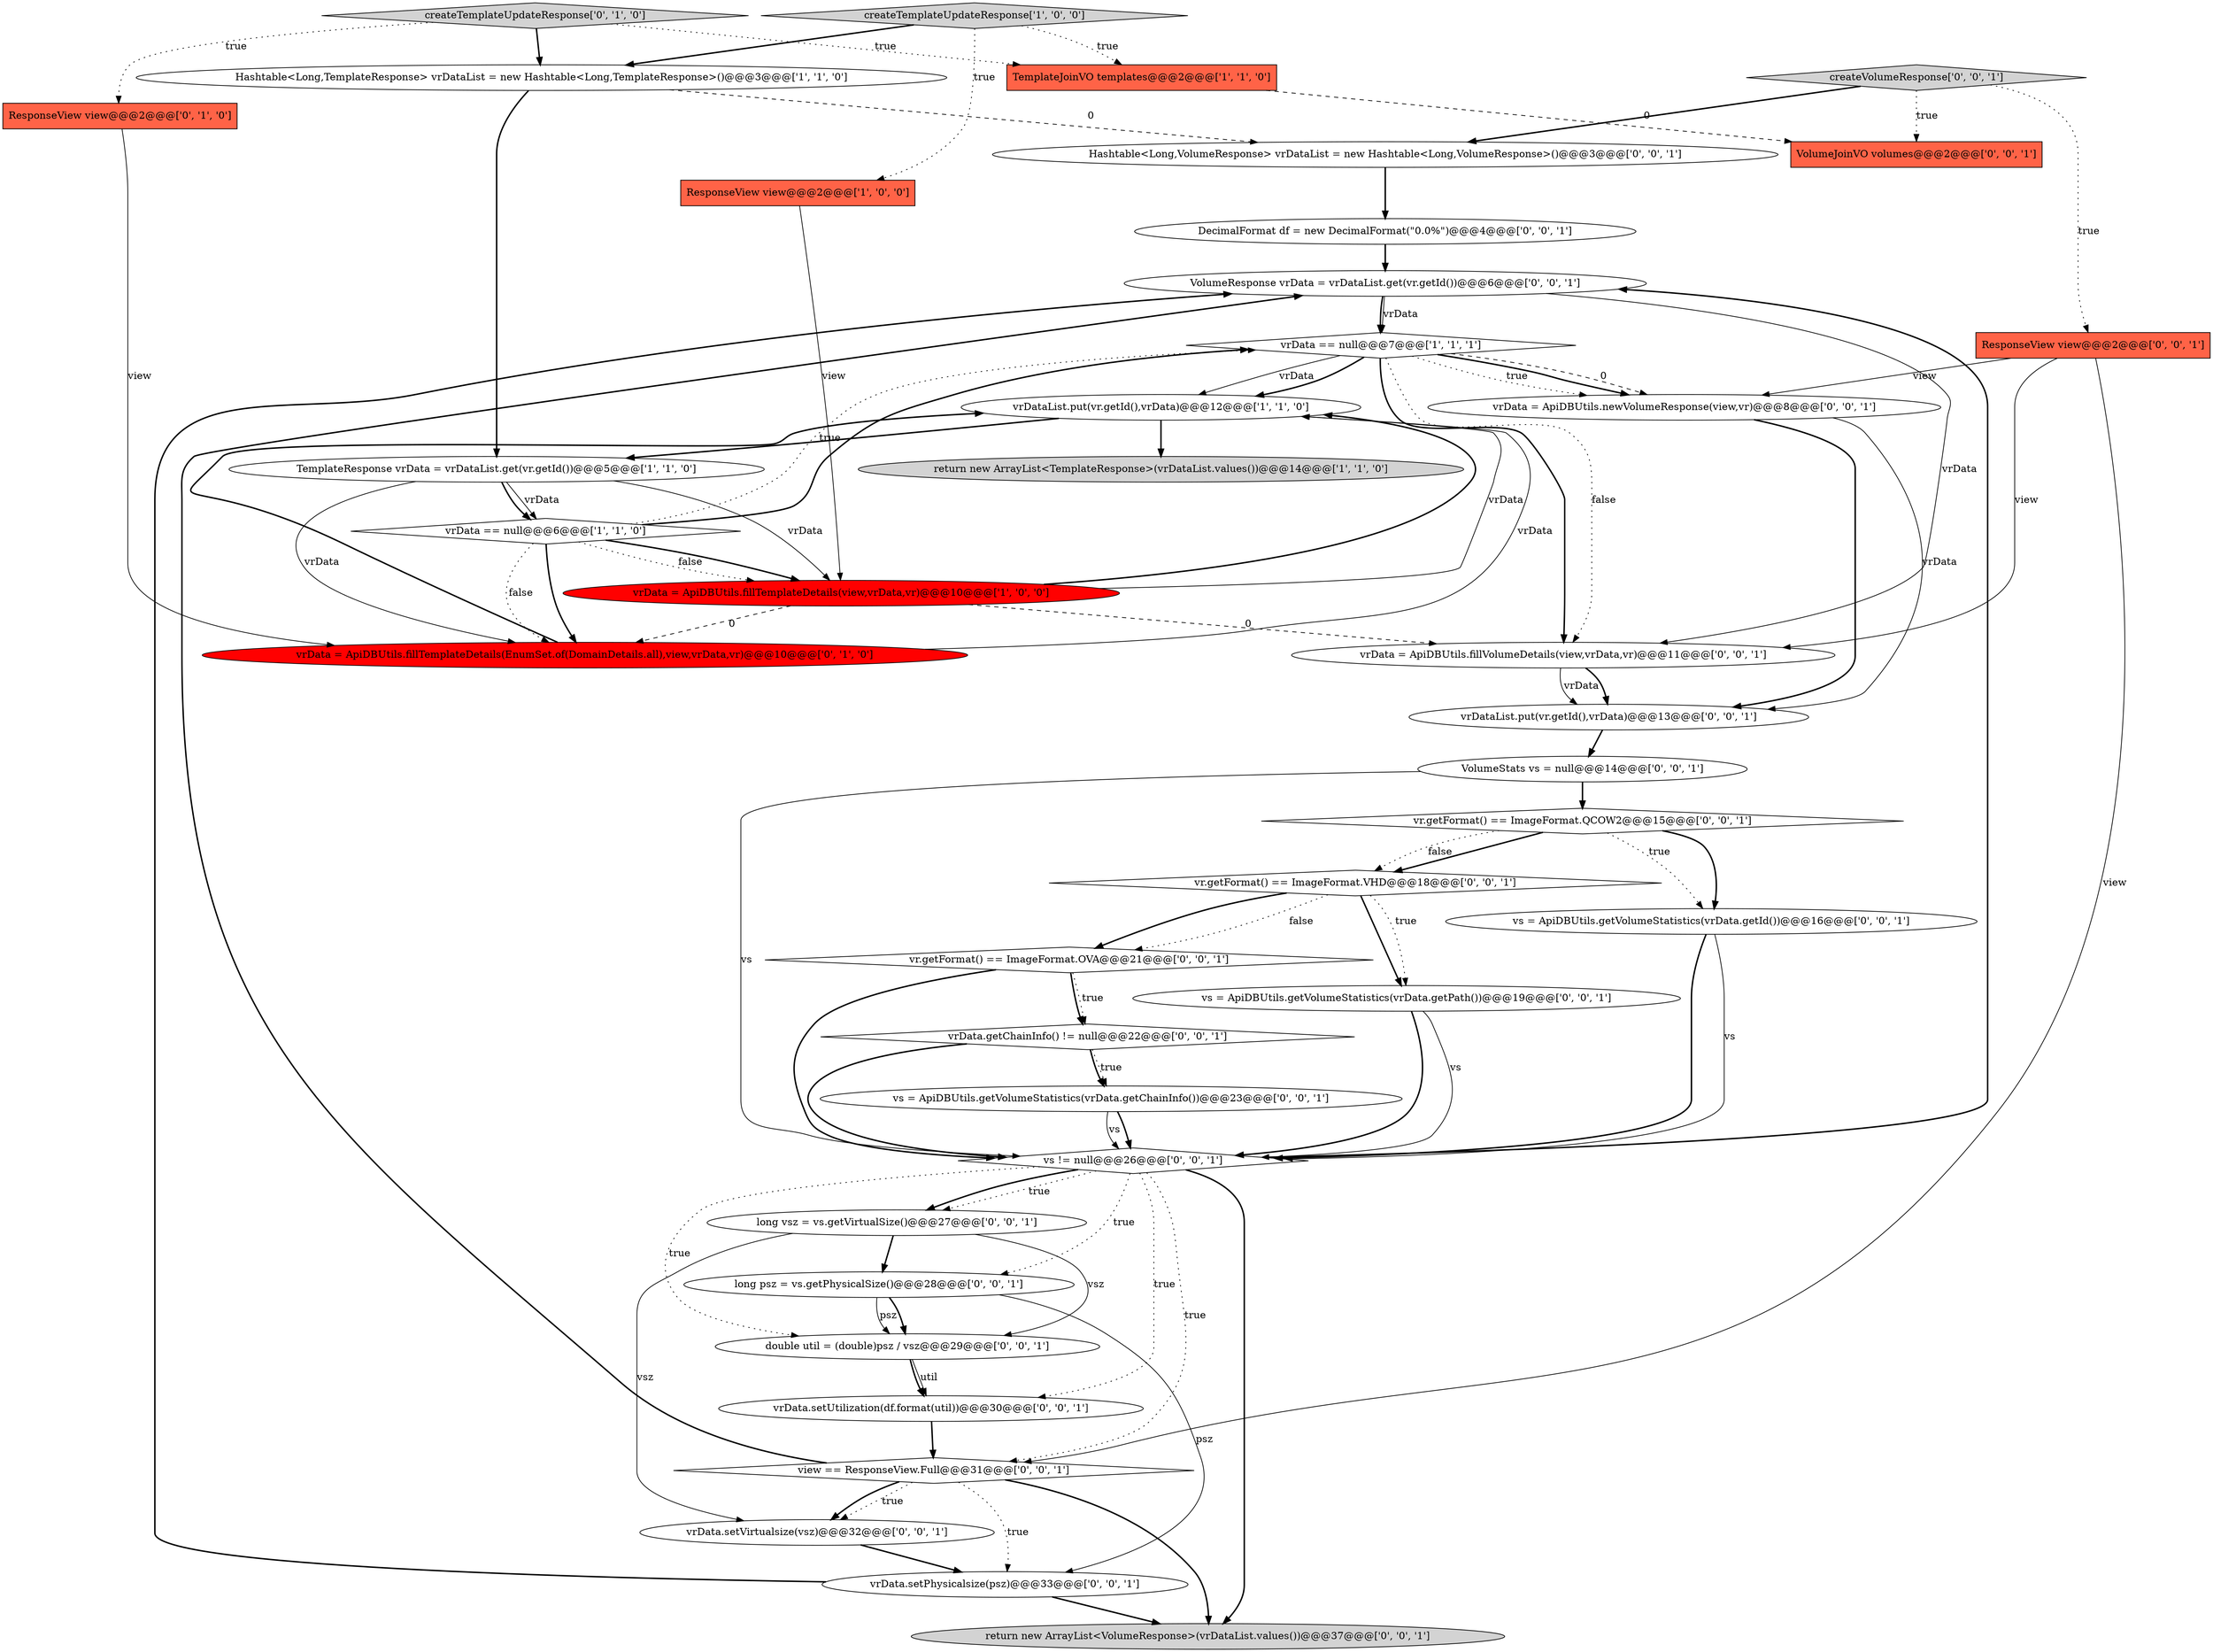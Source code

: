 digraph {
5 [style = filled, label = "TemplateJoinVO templates@@@2@@@['1', '1', '0']", fillcolor = tomato, shape = box image = "AAA0AAABBB1BBB"];
28 [style = filled, label = "vrData.setVirtualsize(vsz)@@@32@@@['0', '0', '1']", fillcolor = white, shape = ellipse image = "AAA0AAABBB3BBB"];
14 [style = filled, label = "double util = (double)psz / vsz@@@29@@@['0', '0', '1']", fillcolor = white, shape = ellipse image = "AAA0AAABBB3BBB"];
3 [style = filled, label = "createTemplateUpdateResponse['1', '0', '0']", fillcolor = lightgray, shape = diamond image = "AAA0AAABBB1BBB"];
19 [style = filled, label = "vrData = ApiDBUtils.fillVolumeDetails(view,vrData,vr)@@@11@@@['0', '0', '1']", fillcolor = white, shape = ellipse image = "AAA0AAABBB3BBB"];
4 [style = filled, label = "vrData == null@@@6@@@['1', '1', '0']", fillcolor = white, shape = diamond image = "AAA0AAABBB1BBB"];
27 [style = filled, label = "long vsz = vs.getVirtualSize()@@@27@@@['0', '0', '1']", fillcolor = white, shape = ellipse image = "AAA0AAABBB3BBB"];
15 [style = filled, label = "view == ResponseView.Full@@@31@@@['0', '0', '1']", fillcolor = white, shape = diamond image = "AAA0AAABBB3BBB"];
33 [style = filled, label = "vrData.setPhysicalsize(psz)@@@33@@@['0', '0', '1']", fillcolor = white, shape = ellipse image = "AAA0AAABBB3BBB"];
9 [style = filled, label = "vrData = ApiDBUtils.fillTemplateDetails(view,vrData,vr)@@@10@@@['1', '0', '0']", fillcolor = red, shape = ellipse image = "AAA1AAABBB1BBB"];
13 [style = filled, label = "DecimalFormat df = new DecimalFormat(\"0.0%\")@@@4@@@['0', '0', '1']", fillcolor = white, shape = ellipse image = "AAA0AAABBB3BBB"];
29 [style = filled, label = "vr.getFormat() == ImageFormat.VHD@@@18@@@['0', '0', '1']", fillcolor = white, shape = diamond image = "AAA0AAABBB3BBB"];
7 [style = filled, label = "TemplateResponse vrData = vrDataList.get(vr.getId())@@@5@@@['1', '1', '0']", fillcolor = white, shape = ellipse image = "AAA0AAABBB1BBB"];
0 [style = filled, label = "vrDataList.put(vr.getId(),vrData)@@@12@@@['1', '1', '0']", fillcolor = white, shape = ellipse image = "AAA0AAABBB1BBB"];
23 [style = filled, label = "VolumeStats vs = null@@@14@@@['0', '0', '1']", fillcolor = white, shape = ellipse image = "AAA0AAABBB3BBB"];
8 [style = filled, label = "vrData == null@@@7@@@['1', '1', '1']", fillcolor = white, shape = diamond image = "AAA0AAABBB1BBB"];
25 [style = filled, label = "vrData.setUtilization(df.format(util))@@@30@@@['0', '0', '1']", fillcolor = white, shape = ellipse image = "AAA0AAABBB3BBB"];
26 [style = filled, label = "Hashtable<Long,VolumeResponse> vrDataList = new Hashtable<Long,VolumeResponse>()@@@3@@@['0', '0', '1']", fillcolor = white, shape = ellipse image = "AAA0AAABBB3BBB"];
12 [style = filled, label = "vrData = ApiDBUtils.fillTemplateDetails(EnumSet.of(DomainDetails.all),view,vrData,vr)@@@10@@@['0', '1', '0']", fillcolor = red, shape = ellipse image = "AAA1AAABBB2BBB"];
34 [style = filled, label = "vrDataList.put(vr.getId(),vrData)@@@13@@@['0', '0', '1']", fillcolor = white, shape = ellipse image = "AAA0AAABBB3BBB"];
21 [style = filled, label = "vs = ApiDBUtils.getVolumeStatistics(vrData.getChainInfo())@@@23@@@['0', '0', '1']", fillcolor = white, shape = ellipse image = "AAA0AAABBB3BBB"];
35 [style = filled, label = "vr.getFormat() == ImageFormat.QCOW2@@@15@@@['0', '0', '1']", fillcolor = white, shape = diamond image = "AAA0AAABBB3BBB"];
17 [style = filled, label = "ResponseView view@@@2@@@['0', '0', '1']", fillcolor = tomato, shape = box image = "AAA0AAABBB3BBB"];
20 [style = filled, label = "vrData.getChainInfo() != null@@@22@@@['0', '0', '1']", fillcolor = white, shape = diamond image = "AAA0AAABBB3BBB"];
18 [style = filled, label = "vs != null@@@26@@@['0', '0', '1']", fillcolor = white, shape = diamond image = "AAA0AAABBB3BBB"];
37 [style = filled, label = "vs = ApiDBUtils.getVolumeStatistics(vrData.getPath())@@@19@@@['0', '0', '1']", fillcolor = white, shape = ellipse image = "AAA0AAABBB3BBB"];
10 [style = filled, label = "createTemplateUpdateResponse['0', '1', '0']", fillcolor = lightgray, shape = diamond image = "AAA0AAABBB2BBB"];
30 [style = filled, label = "VolumeResponse vrData = vrDataList.get(vr.getId())@@@6@@@['0', '0', '1']", fillcolor = white, shape = ellipse image = "AAA0AAABBB3BBB"];
2 [style = filled, label = "ResponseView view@@@2@@@['1', '0', '0']", fillcolor = tomato, shape = box image = "AAA0AAABBB1BBB"];
16 [style = filled, label = "return new ArrayList<VolumeResponse>(vrDataList.values())@@@37@@@['0', '0', '1']", fillcolor = lightgray, shape = ellipse image = "AAA0AAABBB3BBB"];
6 [style = filled, label = "Hashtable<Long,TemplateResponse> vrDataList = new Hashtable<Long,TemplateResponse>()@@@3@@@['1', '1', '0']", fillcolor = white, shape = ellipse image = "AAA0AAABBB1BBB"];
38 [style = filled, label = "long psz = vs.getPhysicalSize()@@@28@@@['0', '0', '1']", fillcolor = white, shape = ellipse image = "AAA0AAABBB3BBB"];
32 [style = filled, label = "createVolumeResponse['0', '0', '1']", fillcolor = lightgray, shape = diamond image = "AAA0AAABBB3BBB"];
1 [style = filled, label = "return new ArrayList<TemplateResponse>(vrDataList.values())@@@14@@@['1', '1', '0']", fillcolor = lightgray, shape = ellipse image = "AAA0AAABBB1BBB"];
36 [style = filled, label = "vr.getFormat() == ImageFormat.OVA@@@21@@@['0', '0', '1']", fillcolor = white, shape = diamond image = "AAA0AAABBB3BBB"];
24 [style = filled, label = "vs = ApiDBUtils.getVolumeStatistics(vrData.getId())@@@16@@@['0', '0', '1']", fillcolor = white, shape = ellipse image = "AAA0AAABBB3BBB"];
31 [style = filled, label = "vrData = ApiDBUtils.newVolumeResponse(view,vr)@@@8@@@['0', '0', '1']", fillcolor = white, shape = ellipse image = "AAA0AAABBB3BBB"];
11 [style = filled, label = "ResponseView view@@@2@@@['0', '1', '0']", fillcolor = tomato, shape = box image = "AAA0AAABBB2BBB"];
22 [style = filled, label = "VolumeJoinVO volumes@@@2@@@['0', '0', '1']", fillcolor = tomato, shape = box image = "AAA0AAABBB3BBB"];
27->38 [style = bold, label=""];
14->25 [style = bold, label=""];
38->14 [style = solid, label="psz"];
8->0 [style = solid, label="vrData"];
29->36 [style = dotted, label="false"];
18->15 [style = dotted, label="true"];
18->30 [style = bold, label=""];
31->34 [style = solid, label="vrData"];
18->38 [style = dotted, label="true"];
15->33 [style = dotted, label="true"];
36->20 [style = bold, label=""];
21->18 [style = bold, label=""];
36->20 [style = dotted, label="true"];
8->0 [style = bold, label=""];
9->19 [style = dashed, label="0"];
7->4 [style = solid, label="vrData"];
6->26 [style = dashed, label="0"];
36->18 [style = bold, label=""];
4->12 [style = dotted, label="false"];
25->15 [style = bold, label=""];
4->8 [style = bold, label=""];
19->34 [style = solid, label="vrData"];
32->17 [style = dotted, label="true"];
30->8 [style = bold, label=""];
8->31 [style = dotted, label="true"];
9->0 [style = solid, label="vrData"];
29->36 [style = bold, label=""];
17->15 [style = solid, label="view"];
19->34 [style = bold, label=""];
33->16 [style = bold, label=""];
24->18 [style = bold, label=""];
32->26 [style = bold, label=""];
26->13 [style = bold, label=""];
0->7 [style = bold, label=""];
23->35 [style = bold, label=""];
27->28 [style = solid, label="vsz"];
7->12 [style = solid, label="vrData"];
20->18 [style = bold, label=""];
4->9 [style = dotted, label="false"];
3->5 [style = dotted, label="true"];
2->9 [style = solid, label="view"];
33->30 [style = bold, label=""];
9->12 [style = dashed, label="0"];
6->7 [style = bold, label=""];
18->27 [style = dotted, label="true"];
4->9 [style = bold, label=""];
23->18 [style = solid, label="vs"];
11->12 [style = solid, label="view"];
35->29 [style = bold, label=""];
8->31 [style = bold, label=""];
30->8 [style = solid, label="vrData"];
37->18 [style = solid, label="vs"];
3->6 [style = bold, label=""];
29->37 [style = bold, label=""];
7->4 [style = bold, label=""];
10->6 [style = bold, label=""];
31->34 [style = bold, label=""];
35->24 [style = bold, label=""];
15->28 [style = dotted, label="true"];
15->28 [style = bold, label=""];
10->11 [style = dotted, label="true"];
0->1 [style = bold, label=""];
4->12 [style = bold, label=""];
17->19 [style = solid, label="view"];
34->23 [style = bold, label=""];
7->9 [style = solid, label="vrData"];
38->33 [style = solid, label="psz"];
8->19 [style = dotted, label="false"];
32->22 [style = dotted, label="true"];
18->16 [style = bold, label=""];
5->22 [style = dashed, label="0"];
9->0 [style = bold, label=""];
18->25 [style = dotted, label="true"];
35->24 [style = dotted, label="true"];
27->14 [style = solid, label="vsz"];
8->19 [style = bold, label=""];
17->31 [style = solid, label="view"];
24->18 [style = solid, label="vs"];
4->8 [style = dotted, label="true"];
20->21 [style = dotted, label="true"];
30->19 [style = solid, label="vrData"];
13->30 [style = bold, label=""];
15->30 [style = bold, label=""];
29->37 [style = dotted, label="true"];
15->16 [style = bold, label=""];
10->5 [style = dotted, label="true"];
12->0 [style = bold, label=""];
35->29 [style = dotted, label="false"];
18->14 [style = dotted, label="true"];
38->14 [style = bold, label=""];
21->18 [style = solid, label="vs"];
20->21 [style = bold, label=""];
12->0 [style = solid, label="vrData"];
28->33 [style = bold, label=""];
18->27 [style = bold, label=""];
37->18 [style = bold, label=""];
14->25 [style = solid, label="util"];
8->31 [style = dashed, label="0"];
3->2 [style = dotted, label="true"];
}
